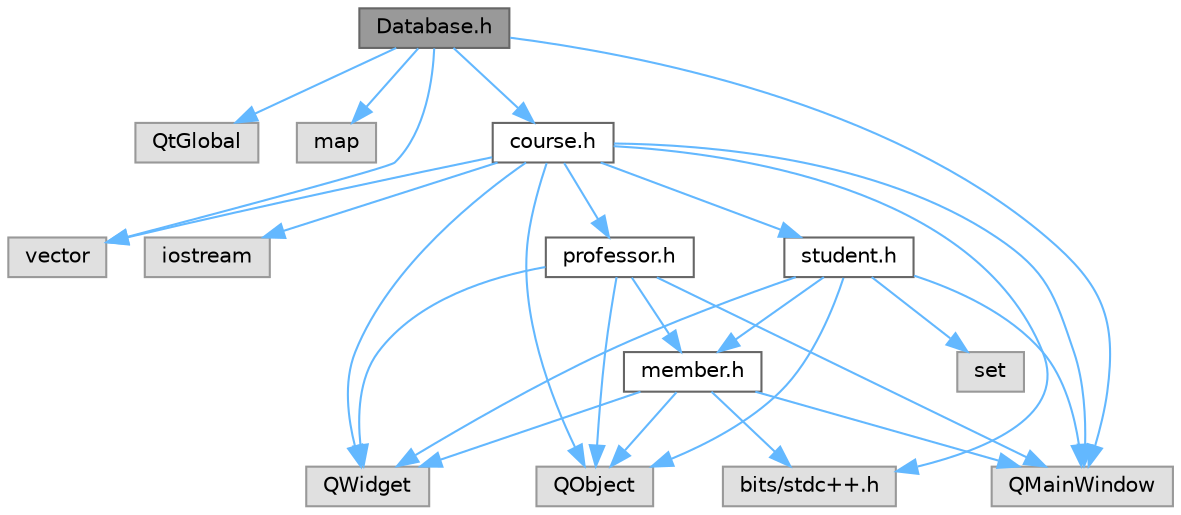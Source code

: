 digraph "Database.h"
{
 // LATEX_PDF_SIZE
  bgcolor="transparent";
  edge [fontname=Helvetica,fontsize=10,labelfontname=Helvetica,labelfontsize=10];
  node [fontname=Helvetica,fontsize=10,shape=box,height=0.2,width=0.4];
  Node1 [label="Database.h",height=0.2,width=0.4,color="gray40", fillcolor="grey60", style="filled", fontcolor="black",tooltip=" "];
  Node1 -> Node2 [color="steelblue1",style="solid"];
  Node2 [label="QtGlobal",height=0.2,width=0.4,color="grey60", fillcolor="#E0E0E0", style="filled",tooltip=" "];
  Node1 -> Node3 [color="steelblue1",style="solid"];
  Node3 [label="map",height=0.2,width=0.4,color="grey60", fillcolor="#E0E0E0", style="filled",tooltip=" "];
  Node1 -> Node4 [color="steelblue1",style="solid"];
  Node4 [label="QMainWindow",height=0.2,width=0.4,color="grey60", fillcolor="#E0E0E0", style="filled",tooltip=" "];
  Node1 -> Node5 [color="steelblue1",style="solid"];
  Node5 [label="vector",height=0.2,width=0.4,color="grey60", fillcolor="#E0E0E0", style="filled",tooltip=" "];
  Node1 -> Node6 [color="steelblue1",style="solid"];
  Node6 [label="course.h",height=0.2,width=0.4,color="grey40", fillcolor="white", style="filled",URL="$course_8h.html",tooltip=" "];
  Node6 -> Node4 [color="steelblue1",style="solid"];
  Node6 -> Node7 [color="steelblue1",style="solid"];
  Node7 [label="QWidget",height=0.2,width=0.4,color="grey60", fillcolor="#E0E0E0", style="filled",tooltip=" "];
  Node6 -> Node8 [color="steelblue1",style="solid"];
  Node8 [label="QObject",height=0.2,width=0.4,color="grey60", fillcolor="#E0E0E0", style="filled",tooltip=" "];
  Node6 -> Node9 [color="steelblue1",style="solid"];
  Node9 [label="bits/stdc++.h",height=0.2,width=0.4,color="grey60", fillcolor="#E0E0E0", style="filled",tooltip=" "];
  Node6 -> Node5 [color="steelblue1",style="solid"];
  Node6 -> Node10 [color="steelblue1",style="solid"];
  Node10 [label="student.h",height=0.2,width=0.4,color="grey40", fillcolor="white", style="filled",URL="$student_8h.html",tooltip=" "];
  Node10 -> Node4 [color="steelblue1",style="solid"];
  Node10 -> Node8 [color="steelblue1",style="solid"];
  Node10 -> Node7 [color="steelblue1",style="solid"];
  Node10 -> Node11 [color="steelblue1",style="solid"];
  Node11 [label="member.h",height=0.2,width=0.4,color="grey40", fillcolor="white", style="filled",URL="$member_8h.html",tooltip=" "];
  Node11 -> Node4 [color="steelblue1",style="solid"];
  Node11 -> Node8 [color="steelblue1",style="solid"];
  Node11 -> Node7 [color="steelblue1",style="solid"];
  Node11 -> Node9 [color="steelblue1",style="solid"];
  Node10 -> Node12 [color="steelblue1",style="solid"];
  Node12 [label="set",height=0.2,width=0.4,color="grey60", fillcolor="#E0E0E0", style="filled",tooltip=" "];
  Node6 -> Node13 [color="steelblue1",style="solid"];
  Node13 [label="professor.h",height=0.2,width=0.4,color="grey40", fillcolor="white", style="filled",URL="$professor_8h.html",tooltip=" "];
  Node13 -> Node4 [color="steelblue1",style="solid"];
  Node13 -> Node8 [color="steelblue1",style="solid"];
  Node13 -> Node7 [color="steelblue1",style="solid"];
  Node13 -> Node11 [color="steelblue1",style="solid"];
  Node6 -> Node14 [color="steelblue1",style="solid"];
  Node14 [label="iostream",height=0.2,width=0.4,color="grey60", fillcolor="#E0E0E0", style="filled",tooltip=" "];
}
